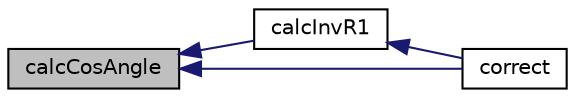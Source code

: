 digraph "calcCosAngle"
{
  bgcolor="transparent";
  edge [fontname="Helvetica",fontsize="10",labelfontname="Helvetica",labelfontsize="10"];
  node [fontname="Helvetica",fontsize="10",shape=record];
  rankdir="LR";
  Node765 [label="calcCosAngle",height=0.2,width=0.4,color="black", fillcolor="grey75", style="filled", fontcolor="black"];
  Node765 -> Node766 [dir="back",color="midnightblue",fontsize="10",style="solid",fontname="Helvetica"];
  Node766 [label="calcInvR1",height=0.2,width=0.4,color="black",URL="$a30173.html#a4568326dd9f3d2a04324b1686a207304",tooltip="Calculate local (inverse) radius of curvature. "];
  Node766 -> Node767 [dir="back",color="midnightblue",fontsize="10",style="solid",fontname="Helvetica"];
  Node767 [label="correct",height=0.2,width=0.4,color="black",URL="$a30173.html#a8c67db65404877aac3731246ffb15754",tooltip="Correct. "];
  Node765 -> Node767 [dir="back",color="midnightblue",fontsize="10",style="solid",fontname="Helvetica"];
}
